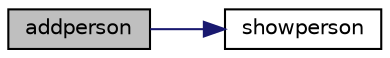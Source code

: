 digraph "addperson"
{
 // INTERACTIVE_SVG=YES
  edge [fontname="Helvetica",fontsize="10",labelfontname="Helvetica",labelfontsize="10"];
  node [fontname="Helvetica",fontsize="10",shape=record];
  rankdir="LR";
  Node1 [label="addperson",height=0.2,width=0.4,color="black", fillcolor="grey75", style="filled" fontcolor="black"];
  Node1 -> Node2 [color="midnightblue",fontsize="10",style="solid",fontname="Helvetica"];
  Node2 [label="showperson",height=0.2,width=0.4,color="black", fillcolor="white", style="filled",URL="$da/dc3/bank_8h.html#a46585078e685ea3507614db7c416f661"];
}
